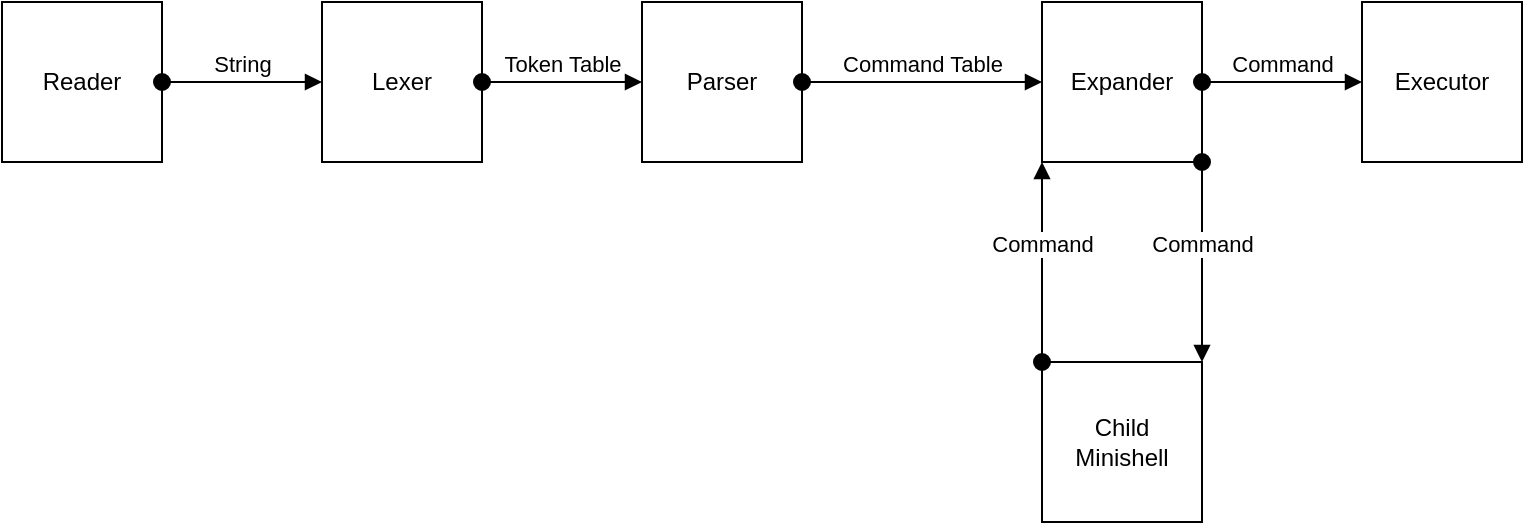 <mxfile version="24.7.17">
  <diagram name="Page-1" id="hv7_44gxWhWoa2H2rByO">
    <mxGraphModel dx="1541" dy="838" grid="1" gridSize="10" guides="1" tooltips="1" connect="1" arrows="1" fold="1" page="1" pageScale="1" pageWidth="827" pageHeight="1169" math="0" shadow="0">
      <root>
        <mxCell id="0" />
        <mxCell id="1" parent="0" />
        <mxCell id="finrvFUOBYn-pwTYFcf0-1" value="Lexer" style="whiteSpace=wrap;html=1;aspect=fixed;" parent="1" vertex="1">
          <mxGeometry y="240" width="80" height="80" as="geometry" />
        </mxCell>
        <mxCell id="finrvFUOBYn-pwTYFcf0-2" value="Parser" style="whiteSpace=wrap;html=1;aspect=fixed;" parent="1" vertex="1">
          <mxGeometry x="160" y="240" width="80" height="80" as="geometry" />
        </mxCell>
        <mxCell id="finrvFUOBYn-pwTYFcf0-3" value="Expander" style="whiteSpace=wrap;html=1;aspect=fixed;" parent="1" vertex="1">
          <mxGeometry x="360" y="240" width="80" height="80" as="geometry" />
        </mxCell>
        <mxCell id="finrvFUOBYn-pwTYFcf0-4" value="Executor" style="whiteSpace=wrap;html=1;aspect=fixed;" parent="1" vertex="1">
          <mxGeometry x="520" y="240" width="80" height="80" as="geometry" />
        </mxCell>
        <mxCell id="finrvFUOBYn-pwTYFcf0-5" value="Token Table" style="html=1;verticalAlign=bottom;startArrow=oval;startFill=1;endArrow=block;startSize=8;curved=0;rounded=0;entryX=0;entryY=0.5;entryDx=0;entryDy=0;exitX=1;exitY=0.5;exitDx=0;exitDy=0;" parent="1" source="finrvFUOBYn-pwTYFcf0-1" target="finrvFUOBYn-pwTYFcf0-2" edge="1">
          <mxGeometry width="60" relative="1" as="geometry">
            <mxPoint x="110" y="320" as="sourcePoint" />
            <mxPoint x="140" y="280" as="targetPoint" />
          </mxGeometry>
        </mxCell>
        <mxCell id="finrvFUOBYn-pwTYFcf0-6" value="Command Table" style="html=1;verticalAlign=bottom;startArrow=oval;startFill=1;endArrow=block;startSize=8;curved=0;rounded=0;exitX=1;exitY=0.5;exitDx=0;exitDy=0;entryX=0;entryY=0.5;entryDx=0;entryDy=0;" parent="1" source="finrvFUOBYn-pwTYFcf0-2" target="finrvFUOBYn-pwTYFcf0-3" edge="1">
          <mxGeometry width="60" relative="1" as="geometry">
            <mxPoint x="470" y="340" as="sourcePoint" />
            <mxPoint x="530" y="340" as="targetPoint" />
          </mxGeometry>
        </mxCell>
        <mxCell id="finrvFUOBYn-pwTYFcf0-8" value="Command" style="html=1;verticalAlign=bottom;startArrow=oval;startFill=1;endArrow=block;startSize=8;curved=0;rounded=0;entryX=0;entryY=0.5;entryDx=0;entryDy=0;exitX=1;exitY=0.5;exitDx=0;exitDy=0;" parent="1" source="finrvFUOBYn-pwTYFcf0-3" target="finrvFUOBYn-pwTYFcf0-4" edge="1">
          <mxGeometry width="60" relative="1" as="geometry">
            <mxPoint x="470" y="340" as="sourcePoint" />
            <mxPoint x="530" y="340" as="targetPoint" />
          </mxGeometry>
        </mxCell>
        <mxCell id="xOdf4RIi8gCDFUCL4jgk-1" value="Reader" style="whiteSpace=wrap;html=1;aspect=fixed;" parent="1" vertex="1">
          <mxGeometry x="-160" y="240" width="80" height="80" as="geometry" />
        </mxCell>
        <mxCell id="xOdf4RIi8gCDFUCL4jgk-2" value="String" style="html=1;verticalAlign=bottom;startArrow=oval;startFill=1;endArrow=block;startSize=8;curved=0;rounded=0;entryX=0;entryY=0.5;entryDx=0;entryDy=0;exitX=1;exitY=0.5;exitDx=0;exitDy=0;" parent="1" source="xOdf4RIi8gCDFUCL4jgk-1" target="finrvFUOBYn-pwTYFcf0-1" edge="1">
          <mxGeometry width="60" relative="1" as="geometry">
            <mxPoint x="90" y="290" as="sourcePoint" />
            <mxPoint x="170" y="290" as="targetPoint" />
          </mxGeometry>
        </mxCell>
        <mxCell id="xOdf4RIi8gCDFUCL4jgk-3" value="Child &lt;br&gt;Minishell" style="whiteSpace=wrap;html=1;aspect=fixed;" parent="1" vertex="1">
          <mxGeometry x="360" y="420" width="80" height="80" as="geometry" />
        </mxCell>
        <mxCell id="xOdf4RIi8gCDFUCL4jgk-4" value="Command" style="html=1;verticalAlign=bottom;startArrow=oval;startFill=1;endArrow=block;startSize=8;curved=0;rounded=0;entryX=1;entryY=0;entryDx=0;entryDy=0;exitX=1;exitY=1;exitDx=0;exitDy=0;" parent="1" source="finrvFUOBYn-pwTYFcf0-3" target="xOdf4RIi8gCDFUCL4jgk-3" edge="1">
          <mxGeometry width="60" relative="1" as="geometry">
            <mxPoint x="450" y="290" as="sourcePoint" />
            <mxPoint x="530" y="290" as="targetPoint" />
          </mxGeometry>
        </mxCell>
        <mxCell id="xOdf4RIi8gCDFUCL4jgk-5" value="Command" style="html=1;verticalAlign=bottom;startArrow=oval;startFill=1;endArrow=block;startSize=8;curved=0;rounded=0;entryX=0;entryY=1;entryDx=0;entryDy=0;exitX=0;exitY=0;exitDx=0;exitDy=0;" parent="1" source="xOdf4RIi8gCDFUCL4jgk-3" target="finrvFUOBYn-pwTYFcf0-3" edge="1">
          <mxGeometry width="60" relative="1" as="geometry">
            <mxPoint x="450" y="330" as="sourcePoint" />
            <mxPoint x="450" y="410" as="targetPoint" />
          </mxGeometry>
        </mxCell>
      </root>
    </mxGraphModel>
  </diagram>
</mxfile>
